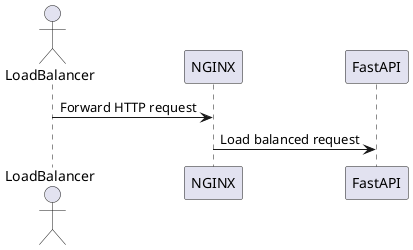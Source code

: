 @startuml

actor LoadBalancer
LoadBalancer -> NGINX: Forward HTTP request
NGINX -> FastAPI: Load balanced request

@enduml
